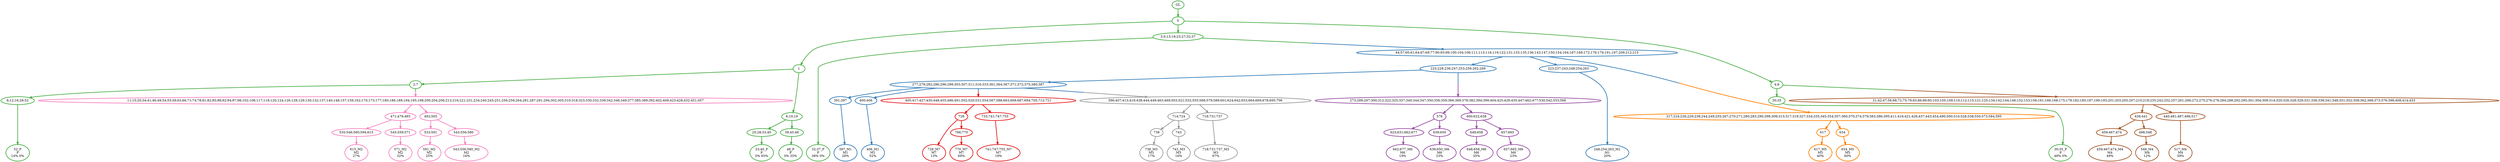 digraph T {
	{
		rank=same
		69 [penwidth=3,colorscheme=set19,color=3,label="52_P\nP\n14% 0%"]
		66 [penwidth=3,colorscheme=set19,color=3,label="33;40_P\nP\n0% 65%"]
		64 [penwidth=3,colorscheme=set19,color=3,label="48_P\nP\n0% 35%"]
		62 [penwidth=3,colorscheme=set19,color=3,label="32;37_P\nP\n38% 0%"]
		57 [penwidth=3,colorscheme=set19,color=3,label="30;35_P\nP\n48% 0%"]
		55 [penwidth=3,colorscheme=set19,color=2,label="248;254;263_M1\nM1\n20%"]
		53 [penwidth=3,colorscheme=set19,color=2,label="397_M1\nM1\n28%"]
		51 [penwidth=3,colorscheme=set19,color=2,label="406_M1\nM1\n52%"]
		48 [penwidth=3,colorscheme=set19,color=8,label="615_M2\nM2\n27%"]
		46 [penwidth=3,colorscheme=set19,color=8,label="571_M2\nM2\n32%"]
		43 [penwidth=3,colorscheme=set19,color=8,label="591_M2\nM2\n25%"]
		41 [penwidth=3,colorscheme=set19,color=8,label="543;556;580_M2\nM2\n16%"]
		38 [penwidth=3,colorscheme=set19,color=9,label="738_M3\nM3\n17%"]
		36 [penwidth=3,colorscheme=set19,color=9,label="743_M3\nM3\n16%"]
		34 [penwidth=3,colorscheme=set19,color=9,label="718;731;737_M3\nM3\n67%"]
		31 [penwidth=3,colorscheme=set19,color=7,label="459;467;474_M4\nM4\n49%"]
		29 [penwidth=3,colorscheme=set19,color=7,label="548_M4\nM4\n12%"]
		27 [penwidth=3,colorscheme=set19,color=7,label="517_M4\nM4\n39%"]
		25 [penwidth=3,colorscheme=set19,color=5,label="617_M5\nM5\n40%"]
		23 [penwidth=3,colorscheme=set19,color=5,label="634_M5\nM5\n60%"]
		20 [penwidth=3,colorscheme=set19,color=4,label="662;677_M6\nM6\n19%"]
		18 [penwidth=3,colorscheme=set19,color=4,label="639;650_M6\nM6\n23%"]
		15 [penwidth=3,colorscheme=set19,color=4,label="648;658_M6\nM6\n35%"]
		13 [penwidth=3,colorscheme=set19,color=4,label="657;665_M6\nM6\n23%"]
		11 [penwidth=3,colorscheme=set19,color=1,label="728_M7\nM7\n13%"]
		9 [penwidth=3,colorscheme=set19,color=1,label="770_M7\nM7\n69%"]
		7 [penwidth=3,colorscheme=set19,color=1,label="741;747;755_M7\nM7\n19%"]
	}
	74 [penwidth=3,colorscheme=set19,color=3,label="GL"]
	73 [penwidth=3,colorscheme=set19,color=3,label="0"]
	72 [penwidth=3,colorscheme=set19,color=3,label="1"]
	71 [penwidth=3,colorscheme=set19,color=3,label="2;7"]
	70 [penwidth=3,colorscheme=set19,color=3,label="8;12;16;29;52"]
	68 [penwidth=3,colorscheme=set19,color=3,label="6;10;19"]
	67 [penwidth=3,colorscheme=set19,color=3,label="25;28;33;40"]
	65 [penwidth=3,colorscheme=set19,color=3,label="39;45;48"]
	63 [penwidth=3,colorscheme=set19,color=3,label="3;5;13;18;23;27;32;37"]
	61 [penwidth=3,colorscheme=set19,color=2,label="225;228;236;247;253;258;262;269"]
	60 [penwidth=3,colorscheme=set19,color=2,label="277;279;282;286;296;299;303;307;311;316;333;361;364;367;371;372;375;380;387"]
	59 [penwidth=3,colorscheme=set19,color=3,label="4;9"]
	58 [penwidth=3,colorscheme=set19,color=3,label="30;35"]
	56 [penwidth=3,colorscheme=set19,color=2,label="223;237;243;248;254;263"]
	54 [penwidth=3,colorscheme=set19,color=2,label="391;397"]
	52 [penwidth=3,colorscheme=set19,color=2,label="400;406"]
	50 [penwidth=3,colorscheme=set19,color=8,label="471;479;493"]
	49 [penwidth=3,colorscheme=set19,color=8,label="535;546;560;594;615"]
	47 [penwidth=3,colorscheme=set19,color=8,label="545;559;571"]
	45 [penwidth=3,colorscheme=set19,color=8,label="492;505"]
	44 [penwidth=3,colorscheme=set19,color=8,label="533;591"]
	42 [penwidth=3,colorscheme=set19,color=8,label="543;556;580"]
	40 [penwidth=3,colorscheme=set19,color=9,label="714;724"]
	39 [penwidth=3,colorscheme=set19,color=9,label="738"]
	37 [penwidth=3,colorscheme=set19,color=9,label="743"]
	35 [penwidth=3,colorscheme=set19,color=9,label="718;731;737"]
	33 [penwidth=3,colorscheme=set19,color=7,label="436;441"]
	32 [penwidth=3,colorscheme=set19,color=7,label="459;467;474"]
	30 [penwidth=3,colorscheme=set19,color=7,label="498;548"]
	28 [penwidth=3,colorscheme=set19,color=7,label="440;481;487;496;517"]
	26 [penwidth=3,colorscheme=set19,color=5,label="617"]
	24 [penwidth=3,colorscheme=set19,color=5,label="634"]
	22 [penwidth=3,colorscheme=set19,color=4,label="578"]
	21 [penwidth=3,colorscheme=set19,color=4,label="623;631;662;677"]
	19 [penwidth=3,colorscheme=set19,color=4,label="639;650"]
	17 [penwidth=3,colorscheme=set19,color=4,label="600;622;638"]
	16 [penwidth=3,colorscheme=set19,color=4,label="648;658"]
	14 [penwidth=3,colorscheme=set19,color=4,label="657;665"]
	12 [penwidth=3,colorscheme=set19,color=1,label="728"]
	10 [penwidth=3,colorscheme=set19,color=1,label="766;770"]
	8 [penwidth=3,colorscheme=set19,color=1,label="733;741;747;755"]
	6 [penwidth=3,colorscheme=set19,color=1,label="405;417;427;430;448;455;486;491;502;520;531;554;567;588;663;668;687;694;705;712;721"]
	5 [penwidth=3,colorscheme=set19,color=9,label="396;407;413;419;438;444;449;463;469;503;521;532;555;568;579;589;601;624;642;653;664;669;678;695;706"]
	4 [penwidth=3,colorscheme=set19,color=4,label="273;289;297;300;312;322;325;337;340;344;347;350;356;359;366;369;378;382;394;399;404;425;429;435;447;462;477;530;542;553;566"]
	3 [penwidth=3,colorscheme=set19,color=5,label="217;224;226;229;238;244;249;255;267;270;271;280;283;290;298;308;313;317;319;327;334;335;345;354;357;360;370;374;379;383;386;395;411;416;421;426;437;443;454;490;500;510;528;538;550;573;584;595"]
	2 [penwidth=3,colorscheme=set19,color=7,label="21;42;47;56;68;72;75;79;83;86;89;95;103;105;109;110;112;115;121;125;134;142;144;146;152;153;156;161;166;168;175;178;182;185;187;190;193;201;203;205;207;210;218;235;242;252;257;261;266;272;275;276;278;284;288;292;295;301;304;309;314;320;326;328;329;331;336;338;341;348;351;352;358;362;368;373;376;398;408;414;433"]
	1 [penwidth=3,colorscheme=set19,color=8,label="11;15;20;34;41;46;49;54;55;59;63;66;71;74;78;81;82;85;88;92;94;97;98;102;108;117;118;120;124;126;128;129;130;132;137;140;148;157;159;162;170;173;177;180;186;189;194;195;198;200;204;206;213;216;221;231;234;240;245;251;256;259;264;281;287;291;294;302;305;310;318;323;330;332;339;342;346;349;377;385;389;392;402;409;423;428;432;451;457"]
	0 [penwidth=3,colorscheme=set19,color=2,label="44;57;60;61;64;67;69;77;90;93;99;100;104;106;111;113;116;119;122;131;133;135;136;143;147;150;154;164;167;169;172;176;179;191;197;209;212;215"]
	74 -> 73 [penwidth=3,colorscheme=set19,color=3]
	73 -> 72 [penwidth=3,colorscheme=set19,color=3]
	73 -> 59 [penwidth=3,colorscheme=set19,color=3]
	73 -> 63 [penwidth=3,colorscheme=set19,color=3]
	72 -> 68 [penwidth=3,colorscheme=set19,color=3]
	72 -> 71 [penwidth=3,colorscheme=set19,color=3]
	71 -> 70 [penwidth=3,colorscheme=set19,color=3]
	71 -> 1 [penwidth=3,colorscheme=set19,color="3;0.5:8"]
	70 -> 69 [penwidth=3,colorscheme=set19,color=3]
	68 -> 65 [penwidth=3,colorscheme=set19,color=3]
	68 -> 67 [penwidth=3,colorscheme=set19,color=3]
	67 -> 66 [penwidth=3,colorscheme=set19,color=3]
	65 -> 64 [penwidth=3,colorscheme=set19,color=3]
	63 -> 62 [penwidth=3,colorscheme=set19,color=3]
	63 -> 0 [penwidth=3,colorscheme=set19,color="3;0.5:2"]
	61 -> 60 [penwidth=3,colorscheme=set19,color=2]
	61 -> 4 [penwidth=3,colorscheme=set19,color="2;0.5:4"]
	60 -> 52 [penwidth=3,colorscheme=set19,color=2]
	60 -> 54 [penwidth=3,colorscheme=set19,color=2]
	60 -> 6 [penwidth=3,colorscheme=set19,color="2;0.5:1"]
	60 -> 5 [penwidth=3,colorscheme=set19,color="2;0.5:9"]
	59 -> 58 [penwidth=3,colorscheme=set19,color=3]
	59 -> 2 [penwidth=3,colorscheme=set19,color="3;0.5:7"]
	58 -> 57 [penwidth=3,colorscheme=set19,color=3]
	56 -> 55 [penwidth=3,colorscheme=set19,color=2]
	54 -> 53 [penwidth=3,colorscheme=set19,color=2]
	52 -> 51 [penwidth=3,colorscheme=set19,color=2]
	50 -> 47 [penwidth=3,colorscheme=set19,color=8]
	50 -> 49 [penwidth=3,colorscheme=set19,color=8]
	49 -> 48 [penwidth=3,colorscheme=set19,color=8]
	47 -> 46 [penwidth=3,colorscheme=set19,color=8]
	45 -> 42 [penwidth=3,colorscheme=set19,color=8]
	45 -> 44 [penwidth=3,colorscheme=set19,color=8]
	44 -> 43 [penwidth=3,colorscheme=set19,color=8]
	42 -> 41 [penwidth=3,colorscheme=set19,color=8]
	40 -> 39 [penwidth=3,colorscheme=set19,color=9]
	40 -> 37 [penwidth=3,colorscheme=set19,color=9]
	39 -> 38 [penwidth=3,colorscheme=set19,color=9]
	37 -> 36 [penwidth=3,colorscheme=set19,color=9]
	35 -> 34 [penwidth=3,colorscheme=set19,color=9]
	33 -> 32 [penwidth=3,colorscheme=set19,color=7]
	33 -> 30 [penwidth=3,colorscheme=set19,color=7]
	32 -> 31 [penwidth=3,colorscheme=set19,color=7]
	30 -> 29 [penwidth=3,colorscheme=set19,color=7]
	28 -> 27 [penwidth=3,colorscheme=set19,color=7]
	26 -> 25 [penwidth=3,colorscheme=set19,color=5]
	24 -> 23 [penwidth=3,colorscheme=set19,color=5]
	22 -> 19 [penwidth=3,colorscheme=set19,color=4]
	22 -> 21 [penwidth=3,colorscheme=set19,color=4]
	21 -> 20 [penwidth=3,colorscheme=set19,color=4]
	19 -> 18 [penwidth=3,colorscheme=set19,color=4]
	17 -> 16 [penwidth=3,colorscheme=set19,color=4]
	17 -> 14 [penwidth=3,colorscheme=set19,color=4]
	16 -> 15 [penwidth=3,colorscheme=set19,color=4]
	14 -> 13 [penwidth=3,colorscheme=set19,color=4]
	12 -> 11 [penwidth=3,colorscheme=set19,color=1]
	12 -> 10 [penwidth=3,colorscheme=set19,color=1]
	10 -> 9 [penwidth=3,colorscheme=set19,color=1]
	8 -> 7 [penwidth=3,colorscheme=set19,color=1]
	6 -> 12 [penwidth=3,colorscheme=set19,color=1]
	6 -> 8 [penwidth=3,colorscheme=set19,color=1]
	5 -> 40 [penwidth=3,colorscheme=set19,color=9]
	5 -> 35 [penwidth=3,colorscheme=set19,color=9]
	4 -> 22 [penwidth=3,colorscheme=set19,color=4]
	4 -> 17 [penwidth=3,colorscheme=set19,color=4]
	3 -> 26 [penwidth=3,colorscheme=set19,color=5]
	3 -> 24 [penwidth=3,colorscheme=set19,color=5]
	2 -> 33 [penwidth=3,colorscheme=set19,color=7]
	2 -> 28 [penwidth=3,colorscheme=set19,color=7]
	1 -> 50 [penwidth=3,colorscheme=set19,color=8]
	1 -> 45 [penwidth=3,colorscheme=set19,color=8]
	0 -> 61 [penwidth=3,colorscheme=set19,color=2]
	0 -> 56 [penwidth=3,colorscheme=set19,color=2]
	0 -> 3 [penwidth=3,colorscheme=set19,color="2;0.5:5"]
}
